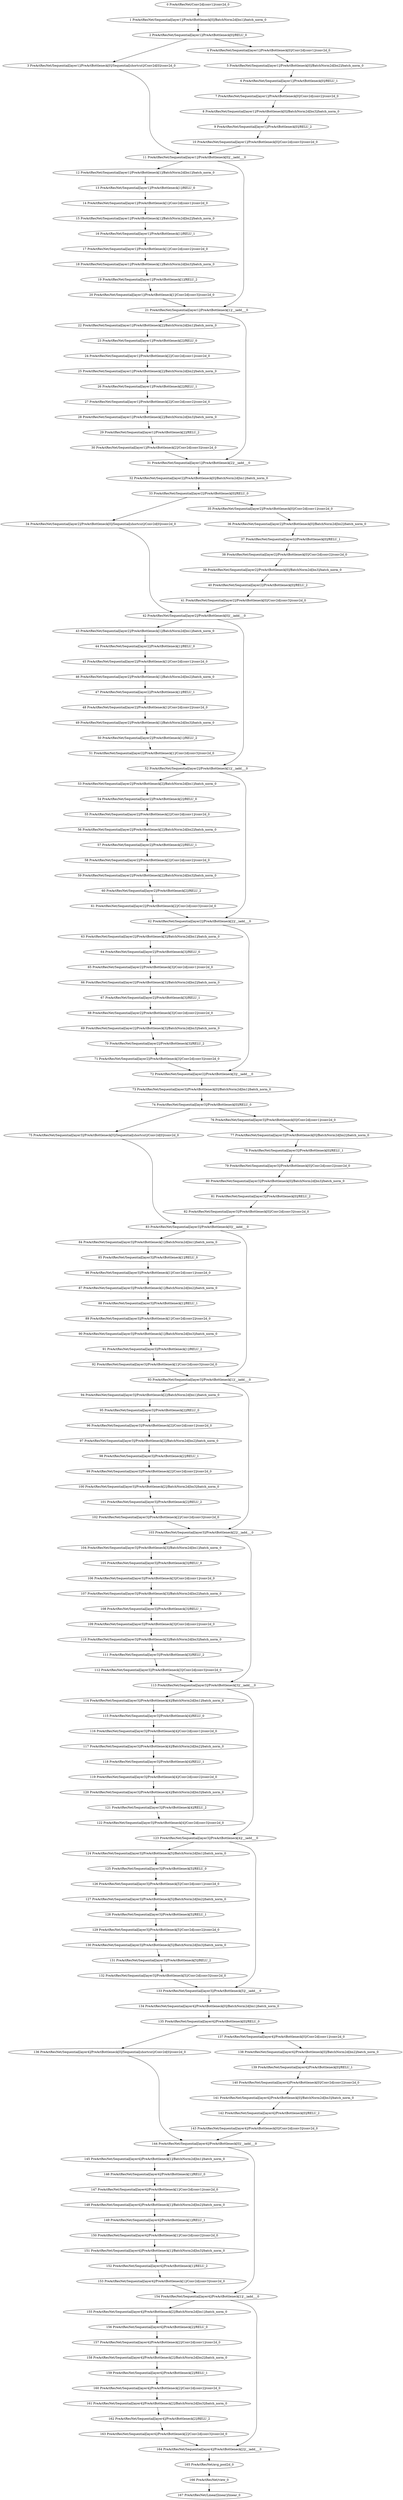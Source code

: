 strict digraph  {
"0 PreActResNet/Conv2d[conv1]/conv2d_0" [id=0, type=conv2d];
"1 PreActResNet/Sequential[layer1]/PreActBottleneck[0]/BatchNorm2d[bn1]/batch_norm_0" [id=1, type=batch_norm];
"2 PreActResNet/Sequential[layer1]/PreActBottleneck[0]/RELU_0" [id=2, type=RELU];
"3 PreActResNet/Sequential[layer1]/PreActBottleneck[0]/Sequential[shortcut]/Conv2d[0]/conv2d_0" [id=3, type=conv2d];
"4 PreActResNet/Sequential[layer1]/PreActBottleneck[0]/Conv2d[conv1]/conv2d_0" [id=4, type=conv2d];
"5 PreActResNet/Sequential[layer1]/PreActBottleneck[0]/BatchNorm2d[bn2]/batch_norm_0" [id=5, type=batch_norm];
"6 PreActResNet/Sequential[layer1]/PreActBottleneck[0]/RELU_1" [id=6, type=RELU];
"7 PreActResNet/Sequential[layer1]/PreActBottleneck[0]/Conv2d[conv2]/conv2d_0" [id=7, type=conv2d];
"8 PreActResNet/Sequential[layer1]/PreActBottleneck[0]/BatchNorm2d[bn3]/batch_norm_0" [id=8, type=batch_norm];
"9 PreActResNet/Sequential[layer1]/PreActBottleneck[0]/RELU_2" [id=9, type=RELU];
"10 PreActResNet/Sequential[layer1]/PreActBottleneck[0]/Conv2d[conv3]/conv2d_0" [id=10, type=conv2d];
"11 PreActResNet/Sequential[layer1]/PreActBottleneck[0]/__iadd___0" [id=11, type=__iadd__];
"12 PreActResNet/Sequential[layer1]/PreActBottleneck[1]/BatchNorm2d[bn1]/batch_norm_0" [id=12, type=batch_norm];
"13 PreActResNet/Sequential[layer1]/PreActBottleneck[1]/RELU_0" [id=13, type=RELU];
"14 PreActResNet/Sequential[layer1]/PreActBottleneck[1]/Conv2d[conv1]/conv2d_0" [id=14, type=conv2d];
"15 PreActResNet/Sequential[layer1]/PreActBottleneck[1]/BatchNorm2d[bn2]/batch_norm_0" [id=15, type=batch_norm];
"16 PreActResNet/Sequential[layer1]/PreActBottleneck[1]/RELU_1" [id=16, type=RELU];
"17 PreActResNet/Sequential[layer1]/PreActBottleneck[1]/Conv2d[conv2]/conv2d_0" [id=17, type=conv2d];
"18 PreActResNet/Sequential[layer1]/PreActBottleneck[1]/BatchNorm2d[bn3]/batch_norm_0" [id=18, type=batch_norm];
"19 PreActResNet/Sequential[layer1]/PreActBottleneck[1]/RELU_2" [id=19, type=RELU];
"20 PreActResNet/Sequential[layer1]/PreActBottleneck[1]/Conv2d[conv3]/conv2d_0" [id=20, type=conv2d];
"21 PreActResNet/Sequential[layer1]/PreActBottleneck[1]/__iadd___0" [id=21, type=__iadd__];
"22 PreActResNet/Sequential[layer1]/PreActBottleneck[2]/BatchNorm2d[bn1]/batch_norm_0" [id=22, type=batch_norm];
"23 PreActResNet/Sequential[layer1]/PreActBottleneck[2]/RELU_0" [id=23, type=RELU];
"24 PreActResNet/Sequential[layer1]/PreActBottleneck[2]/Conv2d[conv1]/conv2d_0" [id=24, type=conv2d];
"25 PreActResNet/Sequential[layer1]/PreActBottleneck[2]/BatchNorm2d[bn2]/batch_norm_0" [id=25, type=batch_norm];
"26 PreActResNet/Sequential[layer1]/PreActBottleneck[2]/RELU_1" [id=26, type=RELU];
"27 PreActResNet/Sequential[layer1]/PreActBottleneck[2]/Conv2d[conv2]/conv2d_0" [id=27, type=conv2d];
"28 PreActResNet/Sequential[layer1]/PreActBottleneck[2]/BatchNorm2d[bn3]/batch_norm_0" [id=28, type=batch_norm];
"29 PreActResNet/Sequential[layer1]/PreActBottleneck[2]/RELU_2" [id=29, type=RELU];
"30 PreActResNet/Sequential[layer1]/PreActBottleneck[2]/Conv2d[conv3]/conv2d_0" [id=30, type=conv2d];
"31 PreActResNet/Sequential[layer1]/PreActBottleneck[2]/__iadd___0" [id=31, type=__iadd__];
"32 PreActResNet/Sequential[layer2]/PreActBottleneck[0]/BatchNorm2d[bn1]/batch_norm_0" [id=32, type=batch_norm];
"33 PreActResNet/Sequential[layer2]/PreActBottleneck[0]/RELU_0" [id=33, type=RELU];
"34 PreActResNet/Sequential[layer2]/PreActBottleneck[0]/Sequential[shortcut]/Conv2d[0]/conv2d_0" [id=34, type=conv2d];
"35 PreActResNet/Sequential[layer2]/PreActBottleneck[0]/Conv2d[conv1]/conv2d_0" [id=35, type=conv2d];
"36 PreActResNet/Sequential[layer2]/PreActBottleneck[0]/BatchNorm2d[bn2]/batch_norm_0" [id=36, type=batch_norm];
"37 PreActResNet/Sequential[layer2]/PreActBottleneck[0]/RELU_1" [id=37, type=RELU];
"38 PreActResNet/Sequential[layer2]/PreActBottleneck[0]/Conv2d[conv2]/conv2d_0" [id=38, type=conv2d];
"39 PreActResNet/Sequential[layer2]/PreActBottleneck[0]/BatchNorm2d[bn3]/batch_norm_0" [id=39, type=batch_norm];
"40 PreActResNet/Sequential[layer2]/PreActBottleneck[0]/RELU_2" [id=40, type=RELU];
"41 PreActResNet/Sequential[layer2]/PreActBottleneck[0]/Conv2d[conv3]/conv2d_0" [id=41, type=conv2d];
"42 PreActResNet/Sequential[layer2]/PreActBottleneck[0]/__iadd___0" [id=42, type=__iadd__];
"43 PreActResNet/Sequential[layer2]/PreActBottleneck[1]/BatchNorm2d[bn1]/batch_norm_0" [id=43, type=batch_norm];
"44 PreActResNet/Sequential[layer2]/PreActBottleneck[1]/RELU_0" [id=44, type=RELU];
"45 PreActResNet/Sequential[layer2]/PreActBottleneck[1]/Conv2d[conv1]/conv2d_0" [id=45, type=conv2d];
"46 PreActResNet/Sequential[layer2]/PreActBottleneck[1]/BatchNorm2d[bn2]/batch_norm_0" [id=46, type=batch_norm];
"47 PreActResNet/Sequential[layer2]/PreActBottleneck[1]/RELU_1" [id=47, type=RELU];
"48 PreActResNet/Sequential[layer2]/PreActBottleneck[1]/Conv2d[conv2]/conv2d_0" [id=48, type=conv2d];
"49 PreActResNet/Sequential[layer2]/PreActBottleneck[1]/BatchNorm2d[bn3]/batch_norm_0" [id=49, type=batch_norm];
"50 PreActResNet/Sequential[layer2]/PreActBottleneck[1]/RELU_2" [id=50, type=RELU];
"51 PreActResNet/Sequential[layer2]/PreActBottleneck[1]/Conv2d[conv3]/conv2d_0" [id=51, type=conv2d];
"52 PreActResNet/Sequential[layer2]/PreActBottleneck[1]/__iadd___0" [id=52, type=__iadd__];
"53 PreActResNet/Sequential[layer2]/PreActBottleneck[2]/BatchNorm2d[bn1]/batch_norm_0" [id=53, type=batch_norm];
"54 PreActResNet/Sequential[layer2]/PreActBottleneck[2]/RELU_0" [id=54, type=RELU];
"55 PreActResNet/Sequential[layer2]/PreActBottleneck[2]/Conv2d[conv1]/conv2d_0" [id=55, type=conv2d];
"56 PreActResNet/Sequential[layer2]/PreActBottleneck[2]/BatchNorm2d[bn2]/batch_norm_0" [id=56, type=batch_norm];
"57 PreActResNet/Sequential[layer2]/PreActBottleneck[2]/RELU_1" [id=57, type=RELU];
"58 PreActResNet/Sequential[layer2]/PreActBottleneck[2]/Conv2d[conv2]/conv2d_0" [id=58, type=conv2d];
"59 PreActResNet/Sequential[layer2]/PreActBottleneck[2]/BatchNorm2d[bn3]/batch_norm_0" [id=59, type=batch_norm];
"60 PreActResNet/Sequential[layer2]/PreActBottleneck[2]/RELU_2" [id=60, type=RELU];
"61 PreActResNet/Sequential[layer2]/PreActBottleneck[2]/Conv2d[conv3]/conv2d_0" [id=61, type=conv2d];
"62 PreActResNet/Sequential[layer2]/PreActBottleneck[2]/__iadd___0" [id=62, type=__iadd__];
"63 PreActResNet/Sequential[layer2]/PreActBottleneck[3]/BatchNorm2d[bn1]/batch_norm_0" [id=63, type=batch_norm];
"64 PreActResNet/Sequential[layer2]/PreActBottleneck[3]/RELU_0" [id=64, type=RELU];
"65 PreActResNet/Sequential[layer2]/PreActBottleneck[3]/Conv2d[conv1]/conv2d_0" [id=65, type=conv2d];
"66 PreActResNet/Sequential[layer2]/PreActBottleneck[3]/BatchNorm2d[bn2]/batch_norm_0" [id=66, type=batch_norm];
"67 PreActResNet/Sequential[layer2]/PreActBottleneck[3]/RELU_1" [id=67, type=RELU];
"68 PreActResNet/Sequential[layer2]/PreActBottleneck[3]/Conv2d[conv2]/conv2d_0" [id=68, type=conv2d];
"69 PreActResNet/Sequential[layer2]/PreActBottleneck[3]/BatchNorm2d[bn3]/batch_norm_0" [id=69, type=batch_norm];
"70 PreActResNet/Sequential[layer2]/PreActBottleneck[3]/RELU_2" [id=70, type=RELU];
"71 PreActResNet/Sequential[layer2]/PreActBottleneck[3]/Conv2d[conv3]/conv2d_0" [id=71, type=conv2d];
"72 PreActResNet/Sequential[layer2]/PreActBottleneck[3]/__iadd___0" [id=72, type=__iadd__];
"73 PreActResNet/Sequential[layer3]/PreActBottleneck[0]/BatchNorm2d[bn1]/batch_norm_0" [id=73, type=batch_norm];
"74 PreActResNet/Sequential[layer3]/PreActBottleneck[0]/RELU_0" [id=74, type=RELU];
"75 PreActResNet/Sequential[layer3]/PreActBottleneck[0]/Sequential[shortcut]/Conv2d[0]/conv2d_0" [id=75, type=conv2d];
"76 PreActResNet/Sequential[layer3]/PreActBottleneck[0]/Conv2d[conv1]/conv2d_0" [id=76, type=conv2d];
"77 PreActResNet/Sequential[layer3]/PreActBottleneck[0]/BatchNorm2d[bn2]/batch_norm_0" [id=77, type=batch_norm];
"78 PreActResNet/Sequential[layer3]/PreActBottleneck[0]/RELU_1" [id=78, type=RELU];
"79 PreActResNet/Sequential[layer3]/PreActBottleneck[0]/Conv2d[conv2]/conv2d_0" [id=79, type=conv2d];
"80 PreActResNet/Sequential[layer3]/PreActBottleneck[0]/BatchNorm2d[bn3]/batch_norm_0" [id=80, type=batch_norm];
"81 PreActResNet/Sequential[layer3]/PreActBottleneck[0]/RELU_2" [id=81, type=RELU];
"82 PreActResNet/Sequential[layer3]/PreActBottleneck[0]/Conv2d[conv3]/conv2d_0" [id=82, type=conv2d];
"83 PreActResNet/Sequential[layer3]/PreActBottleneck[0]/__iadd___0" [id=83, type=__iadd__];
"84 PreActResNet/Sequential[layer3]/PreActBottleneck[1]/BatchNorm2d[bn1]/batch_norm_0" [id=84, type=batch_norm];
"85 PreActResNet/Sequential[layer3]/PreActBottleneck[1]/RELU_0" [id=85, type=RELU];
"86 PreActResNet/Sequential[layer3]/PreActBottleneck[1]/Conv2d[conv1]/conv2d_0" [id=86, type=conv2d];
"87 PreActResNet/Sequential[layer3]/PreActBottleneck[1]/BatchNorm2d[bn2]/batch_norm_0" [id=87, type=batch_norm];
"88 PreActResNet/Sequential[layer3]/PreActBottleneck[1]/RELU_1" [id=88, type=RELU];
"89 PreActResNet/Sequential[layer3]/PreActBottleneck[1]/Conv2d[conv2]/conv2d_0" [id=89, type=conv2d];
"90 PreActResNet/Sequential[layer3]/PreActBottleneck[1]/BatchNorm2d[bn3]/batch_norm_0" [id=90, type=batch_norm];
"91 PreActResNet/Sequential[layer3]/PreActBottleneck[1]/RELU_2" [id=91, type=RELU];
"92 PreActResNet/Sequential[layer3]/PreActBottleneck[1]/Conv2d[conv3]/conv2d_0" [id=92, type=conv2d];
"93 PreActResNet/Sequential[layer3]/PreActBottleneck[1]/__iadd___0" [id=93, type=__iadd__];
"94 PreActResNet/Sequential[layer3]/PreActBottleneck[2]/BatchNorm2d[bn1]/batch_norm_0" [id=94, type=batch_norm];
"95 PreActResNet/Sequential[layer3]/PreActBottleneck[2]/RELU_0" [id=95, type=RELU];
"96 PreActResNet/Sequential[layer3]/PreActBottleneck[2]/Conv2d[conv1]/conv2d_0" [id=96, type=conv2d];
"97 PreActResNet/Sequential[layer3]/PreActBottleneck[2]/BatchNorm2d[bn2]/batch_norm_0" [id=97, type=batch_norm];
"98 PreActResNet/Sequential[layer3]/PreActBottleneck[2]/RELU_1" [id=98, type=RELU];
"99 PreActResNet/Sequential[layer3]/PreActBottleneck[2]/Conv2d[conv2]/conv2d_0" [id=99, type=conv2d];
"100 PreActResNet/Sequential[layer3]/PreActBottleneck[2]/BatchNorm2d[bn3]/batch_norm_0" [id=100, type=batch_norm];
"101 PreActResNet/Sequential[layer3]/PreActBottleneck[2]/RELU_2" [id=101, type=RELU];
"102 PreActResNet/Sequential[layer3]/PreActBottleneck[2]/Conv2d[conv3]/conv2d_0" [id=102, type=conv2d];
"103 PreActResNet/Sequential[layer3]/PreActBottleneck[2]/__iadd___0" [id=103, type=__iadd__];
"104 PreActResNet/Sequential[layer3]/PreActBottleneck[3]/BatchNorm2d[bn1]/batch_norm_0" [id=104, type=batch_norm];
"105 PreActResNet/Sequential[layer3]/PreActBottleneck[3]/RELU_0" [id=105, type=RELU];
"106 PreActResNet/Sequential[layer3]/PreActBottleneck[3]/Conv2d[conv1]/conv2d_0" [id=106, type=conv2d];
"107 PreActResNet/Sequential[layer3]/PreActBottleneck[3]/BatchNorm2d[bn2]/batch_norm_0" [id=107, type=batch_norm];
"108 PreActResNet/Sequential[layer3]/PreActBottleneck[3]/RELU_1" [id=108, type=RELU];
"109 PreActResNet/Sequential[layer3]/PreActBottleneck[3]/Conv2d[conv2]/conv2d_0" [id=109, type=conv2d];
"110 PreActResNet/Sequential[layer3]/PreActBottleneck[3]/BatchNorm2d[bn3]/batch_norm_0" [id=110, type=batch_norm];
"111 PreActResNet/Sequential[layer3]/PreActBottleneck[3]/RELU_2" [id=111, type=RELU];
"112 PreActResNet/Sequential[layer3]/PreActBottleneck[3]/Conv2d[conv3]/conv2d_0" [id=112, type=conv2d];
"113 PreActResNet/Sequential[layer3]/PreActBottleneck[3]/__iadd___0" [id=113, type=__iadd__];
"114 PreActResNet/Sequential[layer3]/PreActBottleneck[4]/BatchNorm2d[bn1]/batch_norm_0" [id=114, type=batch_norm];
"115 PreActResNet/Sequential[layer3]/PreActBottleneck[4]/RELU_0" [id=115, type=RELU];
"116 PreActResNet/Sequential[layer3]/PreActBottleneck[4]/Conv2d[conv1]/conv2d_0" [id=116, type=conv2d];
"117 PreActResNet/Sequential[layer3]/PreActBottleneck[4]/BatchNorm2d[bn2]/batch_norm_0" [id=117, type=batch_norm];
"118 PreActResNet/Sequential[layer3]/PreActBottleneck[4]/RELU_1" [id=118, type=RELU];
"119 PreActResNet/Sequential[layer3]/PreActBottleneck[4]/Conv2d[conv2]/conv2d_0" [id=119, type=conv2d];
"120 PreActResNet/Sequential[layer3]/PreActBottleneck[4]/BatchNorm2d[bn3]/batch_norm_0" [id=120, type=batch_norm];
"121 PreActResNet/Sequential[layer3]/PreActBottleneck[4]/RELU_2" [id=121, type=RELU];
"122 PreActResNet/Sequential[layer3]/PreActBottleneck[4]/Conv2d[conv3]/conv2d_0" [id=122, type=conv2d];
"123 PreActResNet/Sequential[layer3]/PreActBottleneck[4]/__iadd___0" [id=123, type=__iadd__];
"124 PreActResNet/Sequential[layer3]/PreActBottleneck[5]/BatchNorm2d[bn1]/batch_norm_0" [id=124, type=batch_norm];
"125 PreActResNet/Sequential[layer3]/PreActBottleneck[5]/RELU_0" [id=125, type=RELU];
"126 PreActResNet/Sequential[layer3]/PreActBottleneck[5]/Conv2d[conv1]/conv2d_0" [id=126, type=conv2d];
"127 PreActResNet/Sequential[layer3]/PreActBottleneck[5]/BatchNorm2d[bn2]/batch_norm_0" [id=127, type=batch_norm];
"128 PreActResNet/Sequential[layer3]/PreActBottleneck[5]/RELU_1" [id=128, type=RELU];
"129 PreActResNet/Sequential[layer3]/PreActBottleneck[5]/Conv2d[conv2]/conv2d_0" [id=129, type=conv2d];
"130 PreActResNet/Sequential[layer3]/PreActBottleneck[5]/BatchNorm2d[bn3]/batch_norm_0" [id=130, type=batch_norm];
"131 PreActResNet/Sequential[layer3]/PreActBottleneck[5]/RELU_2" [id=131, type=RELU];
"132 PreActResNet/Sequential[layer3]/PreActBottleneck[5]/Conv2d[conv3]/conv2d_0" [id=132, type=conv2d];
"133 PreActResNet/Sequential[layer3]/PreActBottleneck[5]/__iadd___0" [id=133, type=__iadd__];
"134 PreActResNet/Sequential[layer4]/PreActBottleneck[0]/BatchNorm2d[bn1]/batch_norm_0" [id=134, type=batch_norm];
"135 PreActResNet/Sequential[layer4]/PreActBottleneck[0]/RELU_0" [id=135, type=RELU];
"136 PreActResNet/Sequential[layer4]/PreActBottleneck[0]/Sequential[shortcut]/Conv2d[0]/conv2d_0" [id=136, type=conv2d];
"137 PreActResNet/Sequential[layer4]/PreActBottleneck[0]/Conv2d[conv1]/conv2d_0" [id=137, type=conv2d];
"138 PreActResNet/Sequential[layer4]/PreActBottleneck[0]/BatchNorm2d[bn2]/batch_norm_0" [id=138, type=batch_norm];
"139 PreActResNet/Sequential[layer4]/PreActBottleneck[0]/RELU_1" [id=139, type=RELU];
"140 PreActResNet/Sequential[layer4]/PreActBottleneck[0]/Conv2d[conv2]/conv2d_0" [id=140, type=conv2d];
"141 PreActResNet/Sequential[layer4]/PreActBottleneck[0]/BatchNorm2d[bn3]/batch_norm_0" [id=141, type=batch_norm];
"142 PreActResNet/Sequential[layer4]/PreActBottleneck[0]/RELU_2" [id=142, type=RELU];
"143 PreActResNet/Sequential[layer4]/PreActBottleneck[0]/Conv2d[conv3]/conv2d_0" [id=143, type=conv2d];
"144 PreActResNet/Sequential[layer4]/PreActBottleneck[0]/__iadd___0" [id=144, type=__iadd__];
"145 PreActResNet/Sequential[layer4]/PreActBottleneck[1]/BatchNorm2d[bn1]/batch_norm_0" [id=145, type=batch_norm];
"146 PreActResNet/Sequential[layer4]/PreActBottleneck[1]/RELU_0" [id=146, type=RELU];
"147 PreActResNet/Sequential[layer4]/PreActBottleneck[1]/Conv2d[conv1]/conv2d_0" [id=147, type=conv2d];
"148 PreActResNet/Sequential[layer4]/PreActBottleneck[1]/BatchNorm2d[bn2]/batch_norm_0" [id=148, type=batch_norm];
"149 PreActResNet/Sequential[layer4]/PreActBottleneck[1]/RELU_1" [id=149, type=RELU];
"150 PreActResNet/Sequential[layer4]/PreActBottleneck[1]/Conv2d[conv2]/conv2d_0" [id=150, type=conv2d];
"151 PreActResNet/Sequential[layer4]/PreActBottleneck[1]/BatchNorm2d[bn3]/batch_norm_0" [id=151, type=batch_norm];
"152 PreActResNet/Sequential[layer4]/PreActBottleneck[1]/RELU_2" [id=152, type=RELU];
"153 PreActResNet/Sequential[layer4]/PreActBottleneck[1]/Conv2d[conv3]/conv2d_0" [id=153, type=conv2d];
"154 PreActResNet/Sequential[layer4]/PreActBottleneck[1]/__iadd___0" [id=154, type=__iadd__];
"155 PreActResNet/Sequential[layer4]/PreActBottleneck[2]/BatchNorm2d[bn1]/batch_norm_0" [id=155, type=batch_norm];
"156 PreActResNet/Sequential[layer4]/PreActBottleneck[2]/RELU_0" [id=156, type=RELU];
"157 PreActResNet/Sequential[layer4]/PreActBottleneck[2]/Conv2d[conv1]/conv2d_0" [id=157, type=conv2d];
"158 PreActResNet/Sequential[layer4]/PreActBottleneck[2]/BatchNorm2d[bn2]/batch_norm_0" [id=158, type=batch_norm];
"159 PreActResNet/Sequential[layer4]/PreActBottleneck[2]/RELU_1" [id=159, type=RELU];
"160 PreActResNet/Sequential[layer4]/PreActBottleneck[2]/Conv2d[conv2]/conv2d_0" [id=160, type=conv2d];
"161 PreActResNet/Sequential[layer4]/PreActBottleneck[2]/BatchNorm2d[bn3]/batch_norm_0" [id=161, type=batch_norm];
"162 PreActResNet/Sequential[layer4]/PreActBottleneck[2]/RELU_2" [id=162, type=RELU];
"163 PreActResNet/Sequential[layer4]/PreActBottleneck[2]/Conv2d[conv3]/conv2d_0" [id=163, type=conv2d];
"164 PreActResNet/Sequential[layer4]/PreActBottleneck[2]/__iadd___0" [id=164, type=__iadd__];
"165 PreActResNet/avg_pool2d_0" [id=165, type=avg_pool2d];
"166 PreActResNet/view_0" [id=166, type=view];
"167 PreActResNet/Linear[linear]/linear_0" [id=167, type=linear];
"0 PreActResNet/Conv2d[conv1]/conv2d_0" -> "1 PreActResNet/Sequential[layer1]/PreActBottleneck[0]/BatchNorm2d[bn1]/batch_norm_0";
"1 PreActResNet/Sequential[layer1]/PreActBottleneck[0]/BatchNorm2d[bn1]/batch_norm_0" -> "2 PreActResNet/Sequential[layer1]/PreActBottleneck[0]/RELU_0";
"2 PreActResNet/Sequential[layer1]/PreActBottleneck[0]/RELU_0" -> "3 PreActResNet/Sequential[layer1]/PreActBottleneck[0]/Sequential[shortcut]/Conv2d[0]/conv2d_0";
"2 PreActResNet/Sequential[layer1]/PreActBottleneck[0]/RELU_0" -> "4 PreActResNet/Sequential[layer1]/PreActBottleneck[0]/Conv2d[conv1]/conv2d_0";
"4 PreActResNet/Sequential[layer1]/PreActBottleneck[0]/Conv2d[conv1]/conv2d_0" -> "5 PreActResNet/Sequential[layer1]/PreActBottleneck[0]/BatchNorm2d[bn2]/batch_norm_0";
"5 PreActResNet/Sequential[layer1]/PreActBottleneck[0]/BatchNorm2d[bn2]/batch_norm_0" -> "6 PreActResNet/Sequential[layer1]/PreActBottleneck[0]/RELU_1";
"6 PreActResNet/Sequential[layer1]/PreActBottleneck[0]/RELU_1" -> "7 PreActResNet/Sequential[layer1]/PreActBottleneck[0]/Conv2d[conv2]/conv2d_0";
"7 PreActResNet/Sequential[layer1]/PreActBottleneck[0]/Conv2d[conv2]/conv2d_0" -> "8 PreActResNet/Sequential[layer1]/PreActBottleneck[0]/BatchNorm2d[bn3]/batch_norm_0";
"8 PreActResNet/Sequential[layer1]/PreActBottleneck[0]/BatchNorm2d[bn3]/batch_norm_0" -> "9 PreActResNet/Sequential[layer1]/PreActBottleneck[0]/RELU_2";
"3 PreActResNet/Sequential[layer1]/PreActBottleneck[0]/Sequential[shortcut]/Conv2d[0]/conv2d_0" -> "11 PreActResNet/Sequential[layer1]/PreActBottleneck[0]/__iadd___0";
"9 PreActResNet/Sequential[layer1]/PreActBottleneck[0]/RELU_2" -> "10 PreActResNet/Sequential[layer1]/PreActBottleneck[0]/Conv2d[conv3]/conv2d_0";
"10 PreActResNet/Sequential[layer1]/PreActBottleneck[0]/Conv2d[conv3]/conv2d_0" -> "11 PreActResNet/Sequential[layer1]/PreActBottleneck[0]/__iadd___0";
"11 PreActResNet/Sequential[layer1]/PreActBottleneck[0]/__iadd___0" -> "12 PreActResNet/Sequential[layer1]/PreActBottleneck[1]/BatchNorm2d[bn1]/batch_norm_0";
"11 PreActResNet/Sequential[layer1]/PreActBottleneck[0]/__iadd___0" -> "21 PreActResNet/Sequential[layer1]/PreActBottleneck[1]/__iadd___0";
"12 PreActResNet/Sequential[layer1]/PreActBottleneck[1]/BatchNorm2d[bn1]/batch_norm_0" -> "13 PreActResNet/Sequential[layer1]/PreActBottleneck[1]/RELU_0";
"13 PreActResNet/Sequential[layer1]/PreActBottleneck[1]/RELU_0" -> "14 PreActResNet/Sequential[layer1]/PreActBottleneck[1]/Conv2d[conv1]/conv2d_0";
"14 PreActResNet/Sequential[layer1]/PreActBottleneck[1]/Conv2d[conv1]/conv2d_0" -> "15 PreActResNet/Sequential[layer1]/PreActBottleneck[1]/BatchNorm2d[bn2]/batch_norm_0";
"15 PreActResNet/Sequential[layer1]/PreActBottleneck[1]/BatchNorm2d[bn2]/batch_norm_0" -> "16 PreActResNet/Sequential[layer1]/PreActBottleneck[1]/RELU_1";
"16 PreActResNet/Sequential[layer1]/PreActBottleneck[1]/RELU_1" -> "17 PreActResNet/Sequential[layer1]/PreActBottleneck[1]/Conv2d[conv2]/conv2d_0";
"17 PreActResNet/Sequential[layer1]/PreActBottleneck[1]/Conv2d[conv2]/conv2d_0" -> "18 PreActResNet/Sequential[layer1]/PreActBottleneck[1]/BatchNorm2d[bn3]/batch_norm_0";
"18 PreActResNet/Sequential[layer1]/PreActBottleneck[1]/BatchNorm2d[bn3]/batch_norm_0" -> "19 PreActResNet/Sequential[layer1]/PreActBottleneck[1]/RELU_2";
"19 PreActResNet/Sequential[layer1]/PreActBottleneck[1]/RELU_2" -> "20 PreActResNet/Sequential[layer1]/PreActBottleneck[1]/Conv2d[conv3]/conv2d_0";
"20 PreActResNet/Sequential[layer1]/PreActBottleneck[1]/Conv2d[conv3]/conv2d_0" -> "21 PreActResNet/Sequential[layer1]/PreActBottleneck[1]/__iadd___0";
"21 PreActResNet/Sequential[layer1]/PreActBottleneck[1]/__iadd___0" -> "22 PreActResNet/Sequential[layer1]/PreActBottleneck[2]/BatchNorm2d[bn1]/batch_norm_0";
"21 PreActResNet/Sequential[layer1]/PreActBottleneck[1]/__iadd___0" -> "31 PreActResNet/Sequential[layer1]/PreActBottleneck[2]/__iadd___0";
"22 PreActResNet/Sequential[layer1]/PreActBottleneck[2]/BatchNorm2d[bn1]/batch_norm_0" -> "23 PreActResNet/Sequential[layer1]/PreActBottleneck[2]/RELU_0";
"23 PreActResNet/Sequential[layer1]/PreActBottleneck[2]/RELU_0" -> "24 PreActResNet/Sequential[layer1]/PreActBottleneck[2]/Conv2d[conv1]/conv2d_0";
"24 PreActResNet/Sequential[layer1]/PreActBottleneck[2]/Conv2d[conv1]/conv2d_0" -> "25 PreActResNet/Sequential[layer1]/PreActBottleneck[2]/BatchNorm2d[bn2]/batch_norm_0";
"25 PreActResNet/Sequential[layer1]/PreActBottleneck[2]/BatchNorm2d[bn2]/batch_norm_0" -> "26 PreActResNet/Sequential[layer1]/PreActBottleneck[2]/RELU_1";
"26 PreActResNet/Sequential[layer1]/PreActBottleneck[2]/RELU_1" -> "27 PreActResNet/Sequential[layer1]/PreActBottleneck[2]/Conv2d[conv2]/conv2d_0";
"27 PreActResNet/Sequential[layer1]/PreActBottleneck[2]/Conv2d[conv2]/conv2d_0" -> "28 PreActResNet/Sequential[layer1]/PreActBottleneck[2]/BatchNorm2d[bn3]/batch_norm_0";
"28 PreActResNet/Sequential[layer1]/PreActBottleneck[2]/BatchNorm2d[bn3]/batch_norm_0" -> "29 PreActResNet/Sequential[layer1]/PreActBottleneck[2]/RELU_2";
"29 PreActResNet/Sequential[layer1]/PreActBottleneck[2]/RELU_2" -> "30 PreActResNet/Sequential[layer1]/PreActBottleneck[2]/Conv2d[conv3]/conv2d_0";
"30 PreActResNet/Sequential[layer1]/PreActBottleneck[2]/Conv2d[conv3]/conv2d_0" -> "31 PreActResNet/Sequential[layer1]/PreActBottleneck[2]/__iadd___0";
"31 PreActResNet/Sequential[layer1]/PreActBottleneck[2]/__iadd___0" -> "32 PreActResNet/Sequential[layer2]/PreActBottleneck[0]/BatchNorm2d[bn1]/batch_norm_0";
"32 PreActResNet/Sequential[layer2]/PreActBottleneck[0]/BatchNorm2d[bn1]/batch_norm_0" -> "33 PreActResNet/Sequential[layer2]/PreActBottleneck[0]/RELU_0";
"33 PreActResNet/Sequential[layer2]/PreActBottleneck[0]/RELU_0" -> "34 PreActResNet/Sequential[layer2]/PreActBottleneck[0]/Sequential[shortcut]/Conv2d[0]/conv2d_0";
"33 PreActResNet/Sequential[layer2]/PreActBottleneck[0]/RELU_0" -> "35 PreActResNet/Sequential[layer2]/PreActBottleneck[0]/Conv2d[conv1]/conv2d_0";
"34 PreActResNet/Sequential[layer2]/PreActBottleneck[0]/Sequential[shortcut]/Conv2d[0]/conv2d_0" -> "42 PreActResNet/Sequential[layer2]/PreActBottleneck[0]/__iadd___0";
"35 PreActResNet/Sequential[layer2]/PreActBottleneck[0]/Conv2d[conv1]/conv2d_0" -> "36 PreActResNet/Sequential[layer2]/PreActBottleneck[0]/BatchNorm2d[bn2]/batch_norm_0";
"36 PreActResNet/Sequential[layer2]/PreActBottleneck[0]/BatchNorm2d[bn2]/batch_norm_0" -> "37 PreActResNet/Sequential[layer2]/PreActBottleneck[0]/RELU_1";
"37 PreActResNet/Sequential[layer2]/PreActBottleneck[0]/RELU_1" -> "38 PreActResNet/Sequential[layer2]/PreActBottleneck[0]/Conv2d[conv2]/conv2d_0";
"38 PreActResNet/Sequential[layer2]/PreActBottleneck[0]/Conv2d[conv2]/conv2d_0" -> "39 PreActResNet/Sequential[layer2]/PreActBottleneck[0]/BatchNorm2d[bn3]/batch_norm_0";
"39 PreActResNet/Sequential[layer2]/PreActBottleneck[0]/BatchNorm2d[bn3]/batch_norm_0" -> "40 PreActResNet/Sequential[layer2]/PreActBottleneck[0]/RELU_2";
"40 PreActResNet/Sequential[layer2]/PreActBottleneck[0]/RELU_2" -> "41 PreActResNet/Sequential[layer2]/PreActBottleneck[0]/Conv2d[conv3]/conv2d_0";
"41 PreActResNet/Sequential[layer2]/PreActBottleneck[0]/Conv2d[conv3]/conv2d_0" -> "42 PreActResNet/Sequential[layer2]/PreActBottleneck[0]/__iadd___0";
"42 PreActResNet/Sequential[layer2]/PreActBottleneck[0]/__iadd___0" -> "43 PreActResNet/Sequential[layer2]/PreActBottleneck[1]/BatchNorm2d[bn1]/batch_norm_0";
"42 PreActResNet/Sequential[layer2]/PreActBottleneck[0]/__iadd___0" -> "52 PreActResNet/Sequential[layer2]/PreActBottleneck[1]/__iadd___0";
"43 PreActResNet/Sequential[layer2]/PreActBottleneck[1]/BatchNorm2d[bn1]/batch_norm_0" -> "44 PreActResNet/Sequential[layer2]/PreActBottleneck[1]/RELU_0";
"44 PreActResNet/Sequential[layer2]/PreActBottleneck[1]/RELU_0" -> "45 PreActResNet/Sequential[layer2]/PreActBottleneck[1]/Conv2d[conv1]/conv2d_0";
"45 PreActResNet/Sequential[layer2]/PreActBottleneck[1]/Conv2d[conv1]/conv2d_0" -> "46 PreActResNet/Sequential[layer2]/PreActBottleneck[1]/BatchNorm2d[bn2]/batch_norm_0";
"46 PreActResNet/Sequential[layer2]/PreActBottleneck[1]/BatchNorm2d[bn2]/batch_norm_0" -> "47 PreActResNet/Sequential[layer2]/PreActBottleneck[1]/RELU_1";
"47 PreActResNet/Sequential[layer2]/PreActBottleneck[1]/RELU_1" -> "48 PreActResNet/Sequential[layer2]/PreActBottleneck[1]/Conv2d[conv2]/conv2d_0";
"48 PreActResNet/Sequential[layer2]/PreActBottleneck[1]/Conv2d[conv2]/conv2d_0" -> "49 PreActResNet/Sequential[layer2]/PreActBottleneck[1]/BatchNorm2d[bn3]/batch_norm_0";
"49 PreActResNet/Sequential[layer2]/PreActBottleneck[1]/BatchNorm2d[bn3]/batch_norm_0" -> "50 PreActResNet/Sequential[layer2]/PreActBottleneck[1]/RELU_2";
"50 PreActResNet/Sequential[layer2]/PreActBottleneck[1]/RELU_2" -> "51 PreActResNet/Sequential[layer2]/PreActBottleneck[1]/Conv2d[conv3]/conv2d_0";
"51 PreActResNet/Sequential[layer2]/PreActBottleneck[1]/Conv2d[conv3]/conv2d_0" -> "52 PreActResNet/Sequential[layer2]/PreActBottleneck[1]/__iadd___0";
"52 PreActResNet/Sequential[layer2]/PreActBottleneck[1]/__iadd___0" -> "53 PreActResNet/Sequential[layer2]/PreActBottleneck[2]/BatchNorm2d[bn1]/batch_norm_0";
"52 PreActResNet/Sequential[layer2]/PreActBottleneck[1]/__iadd___0" -> "62 PreActResNet/Sequential[layer2]/PreActBottleneck[2]/__iadd___0";
"53 PreActResNet/Sequential[layer2]/PreActBottleneck[2]/BatchNorm2d[bn1]/batch_norm_0" -> "54 PreActResNet/Sequential[layer2]/PreActBottleneck[2]/RELU_0";
"54 PreActResNet/Sequential[layer2]/PreActBottleneck[2]/RELU_0" -> "55 PreActResNet/Sequential[layer2]/PreActBottleneck[2]/Conv2d[conv1]/conv2d_0";
"55 PreActResNet/Sequential[layer2]/PreActBottleneck[2]/Conv2d[conv1]/conv2d_0" -> "56 PreActResNet/Sequential[layer2]/PreActBottleneck[2]/BatchNorm2d[bn2]/batch_norm_0";
"56 PreActResNet/Sequential[layer2]/PreActBottleneck[2]/BatchNorm2d[bn2]/batch_norm_0" -> "57 PreActResNet/Sequential[layer2]/PreActBottleneck[2]/RELU_1";
"57 PreActResNet/Sequential[layer2]/PreActBottleneck[2]/RELU_1" -> "58 PreActResNet/Sequential[layer2]/PreActBottleneck[2]/Conv2d[conv2]/conv2d_0";
"58 PreActResNet/Sequential[layer2]/PreActBottleneck[2]/Conv2d[conv2]/conv2d_0" -> "59 PreActResNet/Sequential[layer2]/PreActBottleneck[2]/BatchNorm2d[bn3]/batch_norm_0";
"59 PreActResNet/Sequential[layer2]/PreActBottleneck[2]/BatchNorm2d[bn3]/batch_norm_0" -> "60 PreActResNet/Sequential[layer2]/PreActBottleneck[2]/RELU_2";
"60 PreActResNet/Sequential[layer2]/PreActBottleneck[2]/RELU_2" -> "61 PreActResNet/Sequential[layer2]/PreActBottleneck[2]/Conv2d[conv3]/conv2d_0";
"61 PreActResNet/Sequential[layer2]/PreActBottleneck[2]/Conv2d[conv3]/conv2d_0" -> "62 PreActResNet/Sequential[layer2]/PreActBottleneck[2]/__iadd___0";
"62 PreActResNet/Sequential[layer2]/PreActBottleneck[2]/__iadd___0" -> "63 PreActResNet/Sequential[layer2]/PreActBottleneck[3]/BatchNorm2d[bn1]/batch_norm_0";
"62 PreActResNet/Sequential[layer2]/PreActBottleneck[2]/__iadd___0" -> "72 PreActResNet/Sequential[layer2]/PreActBottleneck[3]/__iadd___0";
"63 PreActResNet/Sequential[layer2]/PreActBottleneck[3]/BatchNorm2d[bn1]/batch_norm_0" -> "64 PreActResNet/Sequential[layer2]/PreActBottleneck[3]/RELU_0";
"64 PreActResNet/Sequential[layer2]/PreActBottleneck[3]/RELU_0" -> "65 PreActResNet/Sequential[layer2]/PreActBottleneck[3]/Conv2d[conv1]/conv2d_0";
"65 PreActResNet/Sequential[layer2]/PreActBottleneck[3]/Conv2d[conv1]/conv2d_0" -> "66 PreActResNet/Sequential[layer2]/PreActBottleneck[3]/BatchNorm2d[bn2]/batch_norm_0";
"66 PreActResNet/Sequential[layer2]/PreActBottleneck[3]/BatchNorm2d[bn2]/batch_norm_0" -> "67 PreActResNet/Sequential[layer2]/PreActBottleneck[3]/RELU_1";
"67 PreActResNet/Sequential[layer2]/PreActBottleneck[3]/RELU_1" -> "68 PreActResNet/Sequential[layer2]/PreActBottleneck[3]/Conv2d[conv2]/conv2d_0";
"68 PreActResNet/Sequential[layer2]/PreActBottleneck[3]/Conv2d[conv2]/conv2d_0" -> "69 PreActResNet/Sequential[layer2]/PreActBottleneck[3]/BatchNorm2d[bn3]/batch_norm_0";
"69 PreActResNet/Sequential[layer2]/PreActBottleneck[3]/BatchNorm2d[bn3]/batch_norm_0" -> "70 PreActResNet/Sequential[layer2]/PreActBottleneck[3]/RELU_2";
"70 PreActResNet/Sequential[layer2]/PreActBottleneck[3]/RELU_2" -> "71 PreActResNet/Sequential[layer2]/PreActBottleneck[3]/Conv2d[conv3]/conv2d_0";
"71 PreActResNet/Sequential[layer2]/PreActBottleneck[3]/Conv2d[conv3]/conv2d_0" -> "72 PreActResNet/Sequential[layer2]/PreActBottleneck[3]/__iadd___0";
"72 PreActResNet/Sequential[layer2]/PreActBottleneck[3]/__iadd___0" -> "73 PreActResNet/Sequential[layer3]/PreActBottleneck[0]/BatchNorm2d[bn1]/batch_norm_0";
"73 PreActResNet/Sequential[layer3]/PreActBottleneck[0]/BatchNorm2d[bn1]/batch_norm_0" -> "74 PreActResNet/Sequential[layer3]/PreActBottleneck[0]/RELU_0";
"74 PreActResNet/Sequential[layer3]/PreActBottleneck[0]/RELU_0" -> "75 PreActResNet/Sequential[layer3]/PreActBottleneck[0]/Sequential[shortcut]/Conv2d[0]/conv2d_0";
"74 PreActResNet/Sequential[layer3]/PreActBottleneck[0]/RELU_0" -> "76 PreActResNet/Sequential[layer3]/PreActBottleneck[0]/Conv2d[conv1]/conv2d_0";
"75 PreActResNet/Sequential[layer3]/PreActBottleneck[0]/Sequential[shortcut]/Conv2d[0]/conv2d_0" -> "83 PreActResNet/Sequential[layer3]/PreActBottleneck[0]/__iadd___0";
"76 PreActResNet/Sequential[layer3]/PreActBottleneck[0]/Conv2d[conv1]/conv2d_0" -> "77 PreActResNet/Sequential[layer3]/PreActBottleneck[0]/BatchNorm2d[bn2]/batch_norm_0";
"77 PreActResNet/Sequential[layer3]/PreActBottleneck[0]/BatchNorm2d[bn2]/batch_norm_0" -> "78 PreActResNet/Sequential[layer3]/PreActBottleneck[0]/RELU_1";
"78 PreActResNet/Sequential[layer3]/PreActBottleneck[0]/RELU_1" -> "79 PreActResNet/Sequential[layer3]/PreActBottleneck[0]/Conv2d[conv2]/conv2d_0";
"79 PreActResNet/Sequential[layer3]/PreActBottleneck[0]/Conv2d[conv2]/conv2d_0" -> "80 PreActResNet/Sequential[layer3]/PreActBottleneck[0]/BatchNorm2d[bn3]/batch_norm_0";
"80 PreActResNet/Sequential[layer3]/PreActBottleneck[0]/BatchNorm2d[bn3]/batch_norm_0" -> "81 PreActResNet/Sequential[layer3]/PreActBottleneck[0]/RELU_2";
"81 PreActResNet/Sequential[layer3]/PreActBottleneck[0]/RELU_2" -> "82 PreActResNet/Sequential[layer3]/PreActBottleneck[0]/Conv2d[conv3]/conv2d_0";
"82 PreActResNet/Sequential[layer3]/PreActBottleneck[0]/Conv2d[conv3]/conv2d_0" -> "83 PreActResNet/Sequential[layer3]/PreActBottleneck[0]/__iadd___0";
"83 PreActResNet/Sequential[layer3]/PreActBottleneck[0]/__iadd___0" -> "84 PreActResNet/Sequential[layer3]/PreActBottleneck[1]/BatchNorm2d[bn1]/batch_norm_0";
"83 PreActResNet/Sequential[layer3]/PreActBottleneck[0]/__iadd___0" -> "93 PreActResNet/Sequential[layer3]/PreActBottleneck[1]/__iadd___0";
"84 PreActResNet/Sequential[layer3]/PreActBottleneck[1]/BatchNorm2d[bn1]/batch_norm_0" -> "85 PreActResNet/Sequential[layer3]/PreActBottleneck[1]/RELU_0";
"85 PreActResNet/Sequential[layer3]/PreActBottleneck[1]/RELU_0" -> "86 PreActResNet/Sequential[layer3]/PreActBottleneck[1]/Conv2d[conv1]/conv2d_0";
"86 PreActResNet/Sequential[layer3]/PreActBottleneck[1]/Conv2d[conv1]/conv2d_0" -> "87 PreActResNet/Sequential[layer3]/PreActBottleneck[1]/BatchNorm2d[bn2]/batch_norm_0";
"87 PreActResNet/Sequential[layer3]/PreActBottleneck[1]/BatchNorm2d[bn2]/batch_norm_0" -> "88 PreActResNet/Sequential[layer3]/PreActBottleneck[1]/RELU_1";
"88 PreActResNet/Sequential[layer3]/PreActBottleneck[1]/RELU_1" -> "89 PreActResNet/Sequential[layer3]/PreActBottleneck[1]/Conv2d[conv2]/conv2d_0";
"89 PreActResNet/Sequential[layer3]/PreActBottleneck[1]/Conv2d[conv2]/conv2d_0" -> "90 PreActResNet/Sequential[layer3]/PreActBottleneck[1]/BatchNorm2d[bn3]/batch_norm_0";
"90 PreActResNet/Sequential[layer3]/PreActBottleneck[1]/BatchNorm2d[bn3]/batch_norm_0" -> "91 PreActResNet/Sequential[layer3]/PreActBottleneck[1]/RELU_2";
"91 PreActResNet/Sequential[layer3]/PreActBottleneck[1]/RELU_2" -> "92 PreActResNet/Sequential[layer3]/PreActBottleneck[1]/Conv2d[conv3]/conv2d_0";
"92 PreActResNet/Sequential[layer3]/PreActBottleneck[1]/Conv2d[conv3]/conv2d_0" -> "93 PreActResNet/Sequential[layer3]/PreActBottleneck[1]/__iadd___0";
"93 PreActResNet/Sequential[layer3]/PreActBottleneck[1]/__iadd___0" -> "94 PreActResNet/Sequential[layer3]/PreActBottleneck[2]/BatchNorm2d[bn1]/batch_norm_0";
"94 PreActResNet/Sequential[layer3]/PreActBottleneck[2]/BatchNorm2d[bn1]/batch_norm_0" -> "95 PreActResNet/Sequential[layer3]/PreActBottleneck[2]/RELU_0";
"95 PreActResNet/Sequential[layer3]/PreActBottleneck[2]/RELU_0" -> "96 PreActResNet/Sequential[layer3]/PreActBottleneck[2]/Conv2d[conv1]/conv2d_0";
"96 PreActResNet/Sequential[layer3]/PreActBottleneck[2]/Conv2d[conv1]/conv2d_0" -> "97 PreActResNet/Sequential[layer3]/PreActBottleneck[2]/BatchNorm2d[bn2]/batch_norm_0";
"97 PreActResNet/Sequential[layer3]/PreActBottleneck[2]/BatchNorm2d[bn2]/batch_norm_0" -> "98 PreActResNet/Sequential[layer3]/PreActBottleneck[2]/RELU_1";
"98 PreActResNet/Sequential[layer3]/PreActBottleneck[2]/RELU_1" -> "99 PreActResNet/Sequential[layer3]/PreActBottleneck[2]/Conv2d[conv2]/conv2d_0";
"93 PreActResNet/Sequential[layer3]/PreActBottleneck[1]/__iadd___0" -> "103 PreActResNet/Sequential[layer3]/PreActBottleneck[2]/__iadd___0";
"99 PreActResNet/Sequential[layer3]/PreActBottleneck[2]/Conv2d[conv2]/conv2d_0" -> "100 PreActResNet/Sequential[layer3]/PreActBottleneck[2]/BatchNorm2d[bn3]/batch_norm_0";
"100 PreActResNet/Sequential[layer3]/PreActBottleneck[2]/BatchNorm2d[bn3]/batch_norm_0" -> "101 PreActResNet/Sequential[layer3]/PreActBottleneck[2]/RELU_2";
"101 PreActResNet/Sequential[layer3]/PreActBottleneck[2]/RELU_2" -> "102 PreActResNet/Sequential[layer3]/PreActBottleneck[2]/Conv2d[conv3]/conv2d_0";
"102 PreActResNet/Sequential[layer3]/PreActBottleneck[2]/Conv2d[conv3]/conv2d_0" -> "103 PreActResNet/Sequential[layer3]/PreActBottleneck[2]/__iadd___0";
"103 PreActResNet/Sequential[layer3]/PreActBottleneck[2]/__iadd___0" -> "104 PreActResNet/Sequential[layer3]/PreActBottleneck[3]/BatchNorm2d[bn1]/batch_norm_0";
"103 PreActResNet/Sequential[layer3]/PreActBottleneck[2]/__iadd___0" -> "113 PreActResNet/Sequential[layer3]/PreActBottleneck[3]/__iadd___0";
"104 PreActResNet/Sequential[layer3]/PreActBottleneck[3]/BatchNorm2d[bn1]/batch_norm_0" -> "105 PreActResNet/Sequential[layer3]/PreActBottleneck[3]/RELU_0";
"105 PreActResNet/Sequential[layer3]/PreActBottleneck[3]/RELU_0" -> "106 PreActResNet/Sequential[layer3]/PreActBottleneck[3]/Conv2d[conv1]/conv2d_0";
"106 PreActResNet/Sequential[layer3]/PreActBottleneck[3]/Conv2d[conv1]/conv2d_0" -> "107 PreActResNet/Sequential[layer3]/PreActBottleneck[3]/BatchNorm2d[bn2]/batch_norm_0";
"107 PreActResNet/Sequential[layer3]/PreActBottleneck[3]/BatchNorm2d[bn2]/batch_norm_0" -> "108 PreActResNet/Sequential[layer3]/PreActBottleneck[3]/RELU_1";
"108 PreActResNet/Sequential[layer3]/PreActBottleneck[3]/RELU_1" -> "109 PreActResNet/Sequential[layer3]/PreActBottleneck[3]/Conv2d[conv2]/conv2d_0";
"109 PreActResNet/Sequential[layer3]/PreActBottleneck[3]/Conv2d[conv2]/conv2d_0" -> "110 PreActResNet/Sequential[layer3]/PreActBottleneck[3]/BatchNorm2d[bn3]/batch_norm_0";
"110 PreActResNet/Sequential[layer3]/PreActBottleneck[3]/BatchNorm2d[bn3]/batch_norm_0" -> "111 PreActResNet/Sequential[layer3]/PreActBottleneck[3]/RELU_2";
"111 PreActResNet/Sequential[layer3]/PreActBottleneck[3]/RELU_2" -> "112 PreActResNet/Sequential[layer3]/PreActBottleneck[3]/Conv2d[conv3]/conv2d_0";
"112 PreActResNet/Sequential[layer3]/PreActBottleneck[3]/Conv2d[conv3]/conv2d_0" -> "113 PreActResNet/Sequential[layer3]/PreActBottleneck[3]/__iadd___0";
"113 PreActResNet/Sequential[layer3]/PreActBottleneck[3]/__iadd___0" -> "114 PreActResNet/Sequential[layer3]/PreActBottleneck[4]/BatchNorm2d[bn1]/batch_norm_0";
"113 PreActResNet/Sequential[layer3]/PreActBottleneck[3]/__iadd___0" -> "123 PreActResNet/Sequential[layer3]/PreActBottleneck[4]/__iadd___0";
"114 PreActResNet/Sequential[layer3]/PreActBottleneck[4]/BatchNorm2d[bn1]/batch_norm_0" -> "115 PreActResNet/Sequential[layer3]/PreActBottleneck[4]/RELU_0";
"115 PreActResNet/Sequential[layer3]/PreActBottleneck[4]/RELU_0" -> "116 PreActResNet/Sequential[layer3]/PreActBottleneck[4]/Conv2d[conv1]/conv2d_0";
"116 PreActResNet/Sequential[layer3]/PreActBottleneck[4]/Conv2d[conv1]/conv2d_0" -> "117 PreActResNet/Sequential[layer3]/PreActBottleneck[4]/BatchNorm2d[bn2]/batch_norm_0";
"117 PreActResNet/Sequential[layer3]/PreActBottleneck[4]/BatchNorm2d[bn2]/batch_norm_0" -> "118 PreActResNet/Sequential[layer3]/PreActBottleneck[4]/RELU_1";
"118 PreActResNet/Sequential[layer3]/PreActBottleneck[4]/RELU_1" -> "119 PreActResNet/Sequential[layer3]/PreActBottleneck[4]/Conv2d[conv2]/conv2d_0";
"119 PreActResNet/Sequential[layer3]/PreActBottleneck[4]/Conv2d[conv2]/conv2d_0" -> "120 PreActResNet/Sequential[layer3]/PreActBottleneck[4]/BatchNorm2d[bn3]/batch_norm_0";
"120 PreActResNet/Sequential[layer3]/PreActBottleneck[4]/BatchNorm2d[bn3]/batch_norm_0" -> "121 PreActResNet/Sequential[layer3]/PreActBottleneck[4]/RELU_2";
"121 PreActResNet/Sequential[layer3]/PreActBottleneck[4]/RELU_2" -> "122 PreActResNet/Sequential[layer3]/PreActBottleneck[4]/Conv2d[conv3]/conv2d_0";
"122 PreActResNet/Sequential[layer3]/PreActBottleneck[4]/Conv2d[conv3]/conv2d_0" -> "123 PreActResNet/Sequential[layer3]/PreActBottleneck[4]/__iadd___0";
"123 PreActResNet/Sequential[layer3]/PreActBottleneck[4]/__iadd___0" -> "124 PreActResNet/Sequential[layer3]/PreActBottleneck[5]/BatchNorm2d[bn1]/batch_norm_0";
"123 PreActResNet/Sequential[layer3]/PreActBottleneck[4]/__iadd___0" -> "133 PreActResNet/Sequential[layer3]/PreActBottleneck[5]/__iadd___0";
"124 PreActResNet/Sequential[layer3]/PreActBottleneck[5]/BatchNorm2d[bn1]/batch_norm_0" -> "125 PreActResNet/Sequential[layer3]/PreActBottleneck[5]/RELU_0";
"125 PreActResNet/Sequential[layer3]/PreActBottleneck[5]/RELU_0" -> "126 PreActResNet/Sequential[layer3]/PreActBottleneck[5]/Conv2d[conv1]/conv2d_0";
"126 PreActResNet/Sequential[layer3]/PreActBottleneck[5]/Conv2d[conv1]/conv2d_0" -> "127 PreActResNet/Sequential[layer3]/PreActBottleneck[5]/BatchNorm2d[bn2]/batch_norm_0";
"127 PreActResNet/Sequential[layer3]/PreActBottleneck[5]/BatchNorm2d[bn2]/batch_norm_0" -> "128 PreActResNet/Sequential[layer3]/PreActBottleneck[5]/RELU_1";
"128 PreActResNet/Sequential[layer3]/PreActBottleneck[5]/RELU_1" -> "129 PreActResNet/Sequential[layer3]/PreActBottleneck[5]/Conv2d[conv2]/conv2d_0";
"129 PreActResNet/Sequential[layer3]/PreActBottleneck[5]/Conv2d[conv2]/conv2d_0" -> "130 PreActResNet/Sequential[layer3]/PreActBottleneck[5]/BatchNorm2d[bn3]/batch_norm_0";
"130 PreActResNet/Sequential[layer3]/PreActBottleneck[5]/BatchNorm2d[bn3]/batch_norm_0" -> "131 PreActResNet/Sequential[layer3]/PreActBottleneck[5]/RELU_2";
"131 PreActResNet/Sequential[layer3]/PreActBottleneck[5]/RELU_2" -> "132 PreActResNet/Sequential[layer3]/PreActBottleneck[5]/Conv2d[conv3]/conv2d_0";
"132 PreActResNet/Sequential[layer3]/PreActBottleneck[5]/Conv2d[conv3]/conv2d_0" -> "133 PreActResNet/Sequential[layer3]/PreActBottleneck[5]/__iadd___0";
"133 PreActResNet/Sequential[layer3]/PreActBottleneck[5]/__iadd___0" -> "134 PreActResNet/Sequential[layer4]/PreActBottleneck[0]/BatchNorm2d[bn1]/batch_norm_0";
"134 PreActResNet/Sequential[layer4]/PreActBottleneck[0]/BatchNorm2d[bn1]/batch_norm_0" -> "135 PreActResNet/Sequential[layer4]/PreActBottleneck[0]/RELU_0";
"135 PreActResNet/Sequential[layer4]/PreActBottleneck[0]/RELU_0" -> "136 PreActResNet/Sequential[layer4]/PreActBottleneck[0]/Sequential[shortcut]/Conv2d[0]/conv2d_0";
"135 PreActResNet/Sequential[layer4]/PreActBottleneck[0]/RELU_0" -> "137 PreActResNet/Sequential[layer4]/PreActBottleneck[0]/Conv2d[conv1]/conv2d_0";
"136 PreActResNet/Sequential[layer4]/PreActBottleneck[0]/Sequential[shortcut]/Conv2d[0]/conv2d_0" -> "144 PreActResNet/Sequential[layer4]/PreActBottleneck[0]/__iadd___0";
"137 PreActResNet/Sequential[layer4]/PreActBottleneck[0]/Conv2d[conv1]/conv2d_0" -> "138 PreActResNet/Sequential[layer4]/PreActBottleneck[0]/BatchNorm2d[bn2]/batch_norm_0";
"138 PreActResNet/Sequential[layer4]/PreActBottleneck[0]/BatchNorm2d[bn2]/batch_norm_0" -> "139 PreActResNet/Sequential[layer4]/PreActBottleneck[0]/RELU_1";
"139 PreActResNet/Sequential[layer4]/PreActBottleneck[0]/RELU_1" -> "140 PreActResNet/Sequential[layer4]/PreActBottleneck[0]/Conv2d[conv2]/conv2d_0";
"140 PreActResNet/Sequential[layer4]/PreActBottleneck[0]/Conv2d[conv2]/conv2d_0" -> "141 PreActResNet/Sequential[layer4]/PreActBottleneck[0]/BatchNorm2d[bn3]/batch_norm_0";
"141 PreActResNet/Sequential[layer4]/PreActBottleneck[0]/BatchNorm2d[bn3]/batch_norm_0" -> "142 PreActResNet/Sequential[layer4]/PreActBottleneck[0]/RELU_2";
"142 PreActResNet/Sequential[layer4]/PreActBottleneck[0]/RELU_2" -> "143 PreActResNet/Sequential[layer4]/PreActBottleneck[0]/Conv2d[conv3]/conv2d_0";
"143 PreActResNet/Sequential[layer4]/PreActBottleneck[0]/Conv2d[conv3]/conv2d_0" -> "144 PreActResNet/Sequential[layer4]/PreActBottleneck[0]/__iadd___0";
"144 PreActResNet/Sequential[layer4]/PreActBottleneck[0]/__iadd___0" -> "145 PreActResNet/Sequential[layer4]/PreActBottleneck[1]/BatchNorm2d[bn1]/batch_norm_0";
"144 PreActResNet/Sequential[layer4]/PreActBottleneck[0]/__iadd___0" -> "154 PreActResNet/Sequential[layer4]/PreActBottleneck[1]/__iadd___0";
"145 PreActResNet/Sequential[layer4]/PreActBottleneck[1]/BatchNorm2d[bn1]/batch_norm_0" -> "146 PreActResNet/Sequential[layer4]/PreActBottleneck[1]/RELU_0";
"146 PreActResNet/Sequential[layer4]/PreActBottleneck[1]/RELU_0" -> "147 PreActResNet/Sequential[layer4]/PreActBottleneck[1]/Conv2d[conv1]/conv2d_0";
"147 PreActResNet/Sequential[layer4]/PreActBottleneck[1]/Conv2d[conv1]/conv2d_0" -> "148 PreActResNet/Sequential[layer4]/PreActBottleneck[1]/BatchNorm2d[bn2]/batch_norm_0";
"148 PreActResNet/Sequential[layer4]/PreActBottleneck[1]/BatchNorm2d[bn2]/batch_norm_0" -> "149 PreActResNet/Sequential[layer4]/PreActBottleneck[1]/RELU_1";
"149 PreActResNet/Sequential[layer4]/PreActBottleneck[1]/RELU_1" -> "150 PreActResNet/Sequential[layer4]/PreActBottleneck[1]/Conv2d[conv2]/conv2d_0";
"150 PreActResNet/Sequential[layer4]/PreActBottleneck[1]/Conv2d[conv2]/conv2d_0" -> "151 PreActResNet/Sequential[layer4]/PreActBottleneck[1]/BatchNorm2d[bn3]/batch_norm_0";
"151 PreActResNet/Sequential[layer4]/PreActBottleneck[1]/BatchNorm2d[bn3]/batch_norm_0" -> "152 PreActResNet/Sequential[layer4]/PreActBottleneck[1]/RELU_2";
"152 PreActResNet/Sequential[layer4]/PreActBottleneck[1]/RELU_2" -> "153 PreActResNet/Sequential[layer4]/PreActBottleneck[1]/Conv2d[conv3]/conv2d_0";
"153 PreActResNet/Sequential[layer4]/PreActBottleneck[1]/Conv2d[conv3]/conv2d_0" -> "154 PreActResNet/Sequential[layer4]/PreActBottleneck[1]/__iadd___0";
"154 PreActResNet/Sequential[layer4]/PreActBottleneck[1]/__iadd___0" -> "155 PreActResNet/Sequential[layer4]/PreActBottleneck[2]/BatchNorm2d[bn1]/batch_norm_0";
"154 PreActResNet/Sequential[layer4]/PreActBottleneck[1]/__iadd___0" -> "164 PreActResNet/Sequential[layer4]/PreActBottleneck[2]/__iadd___0";
"155 PreActResNet/Sequential[layer4]/PreActBottleneck[2]/BatchNorm2d[bn1]/batch_norm_0" -> "156 PreActResNet/Sequential[layer4]/PreActBottleneck[2]/RELU_0";
"156 PreActResNet/Sequential[layer4]/PreActBottleneck[2]/RELU_0" -> "157 PreActResNet/Sequential[layer4]/PreActBottleneck[2]/Conv2d[conv1]/conv2d_0";
"157 PreActResNet/Sequential[layer4]/PreActBottleneck[2]/Conv2d[conv1]/conv2d_0" -> "158 PreActResNet/Sequential[layer4]/PreActBottleneck[2]/BatchNorm2d[bn2]/batch_norm_0";
"158 PreActResNet/Sequential[layer4]/PreActBottleneck[2]/BatchNorm2d[bn2]/batch_norm_0" -> "159 PreActResNet/Sequential[layer4]/PreActBottleneck[2]/RELU_1";
"159 PreActResNet/Sequential[layer4]/PreActBottleneck[2]/RELU_1" -> "160 PreActResNet/Sequential[layer4]/PreActBottleneck[2]/Conv2d[conv2]/conv2d_0";
"160 PreActResNet/Sequential[layer4]/PreActBottleneck[2]/Conv2d[conv2]/conv2d_0" -> "161 PreActResNet/Sequential[layer4]/PreActBottleneck[2]/BatchNorm2d[bn3]/batch_norm_0";
"161 PreActResNet/Sequential[layer4]/PreActBottleneck[2]/BatchNorm2d[bn3]/batch_norm_0" -> "162 PreActResNet/Sequential[layer4]/PreActBottleneck[2]/RELU_2";
"162 PreActResNet/Sequential[layer4]/PreActBottleneck[2]/RELU_2" -> "163 PreActResNet/Sequential[layer4]/PreActBottleneck[2]/Conv2d[conv3]/conv2d_0";
"163 PreActResNet/Sequential[layer4]/PreActBottleneck[2]/Conv2d[conv3]/conv2d_0" -> "164 PreActResNet/Sequential[layer4]/PreActBottleneck[2]/__iadd___0";
"164 PreActResNet/Sequential[layer4]/PreActBottleneck[2]/__iadd___0" -> "165 PreActResNet/avg_pool2d_0";
"165 PreActResNet/avg_pool2d_0" -> "166 PreActResNet/view_0";
"166 PreActResNet/view_0" -> "167 PreActResNet/Linear[linear]/linear_0";
}
